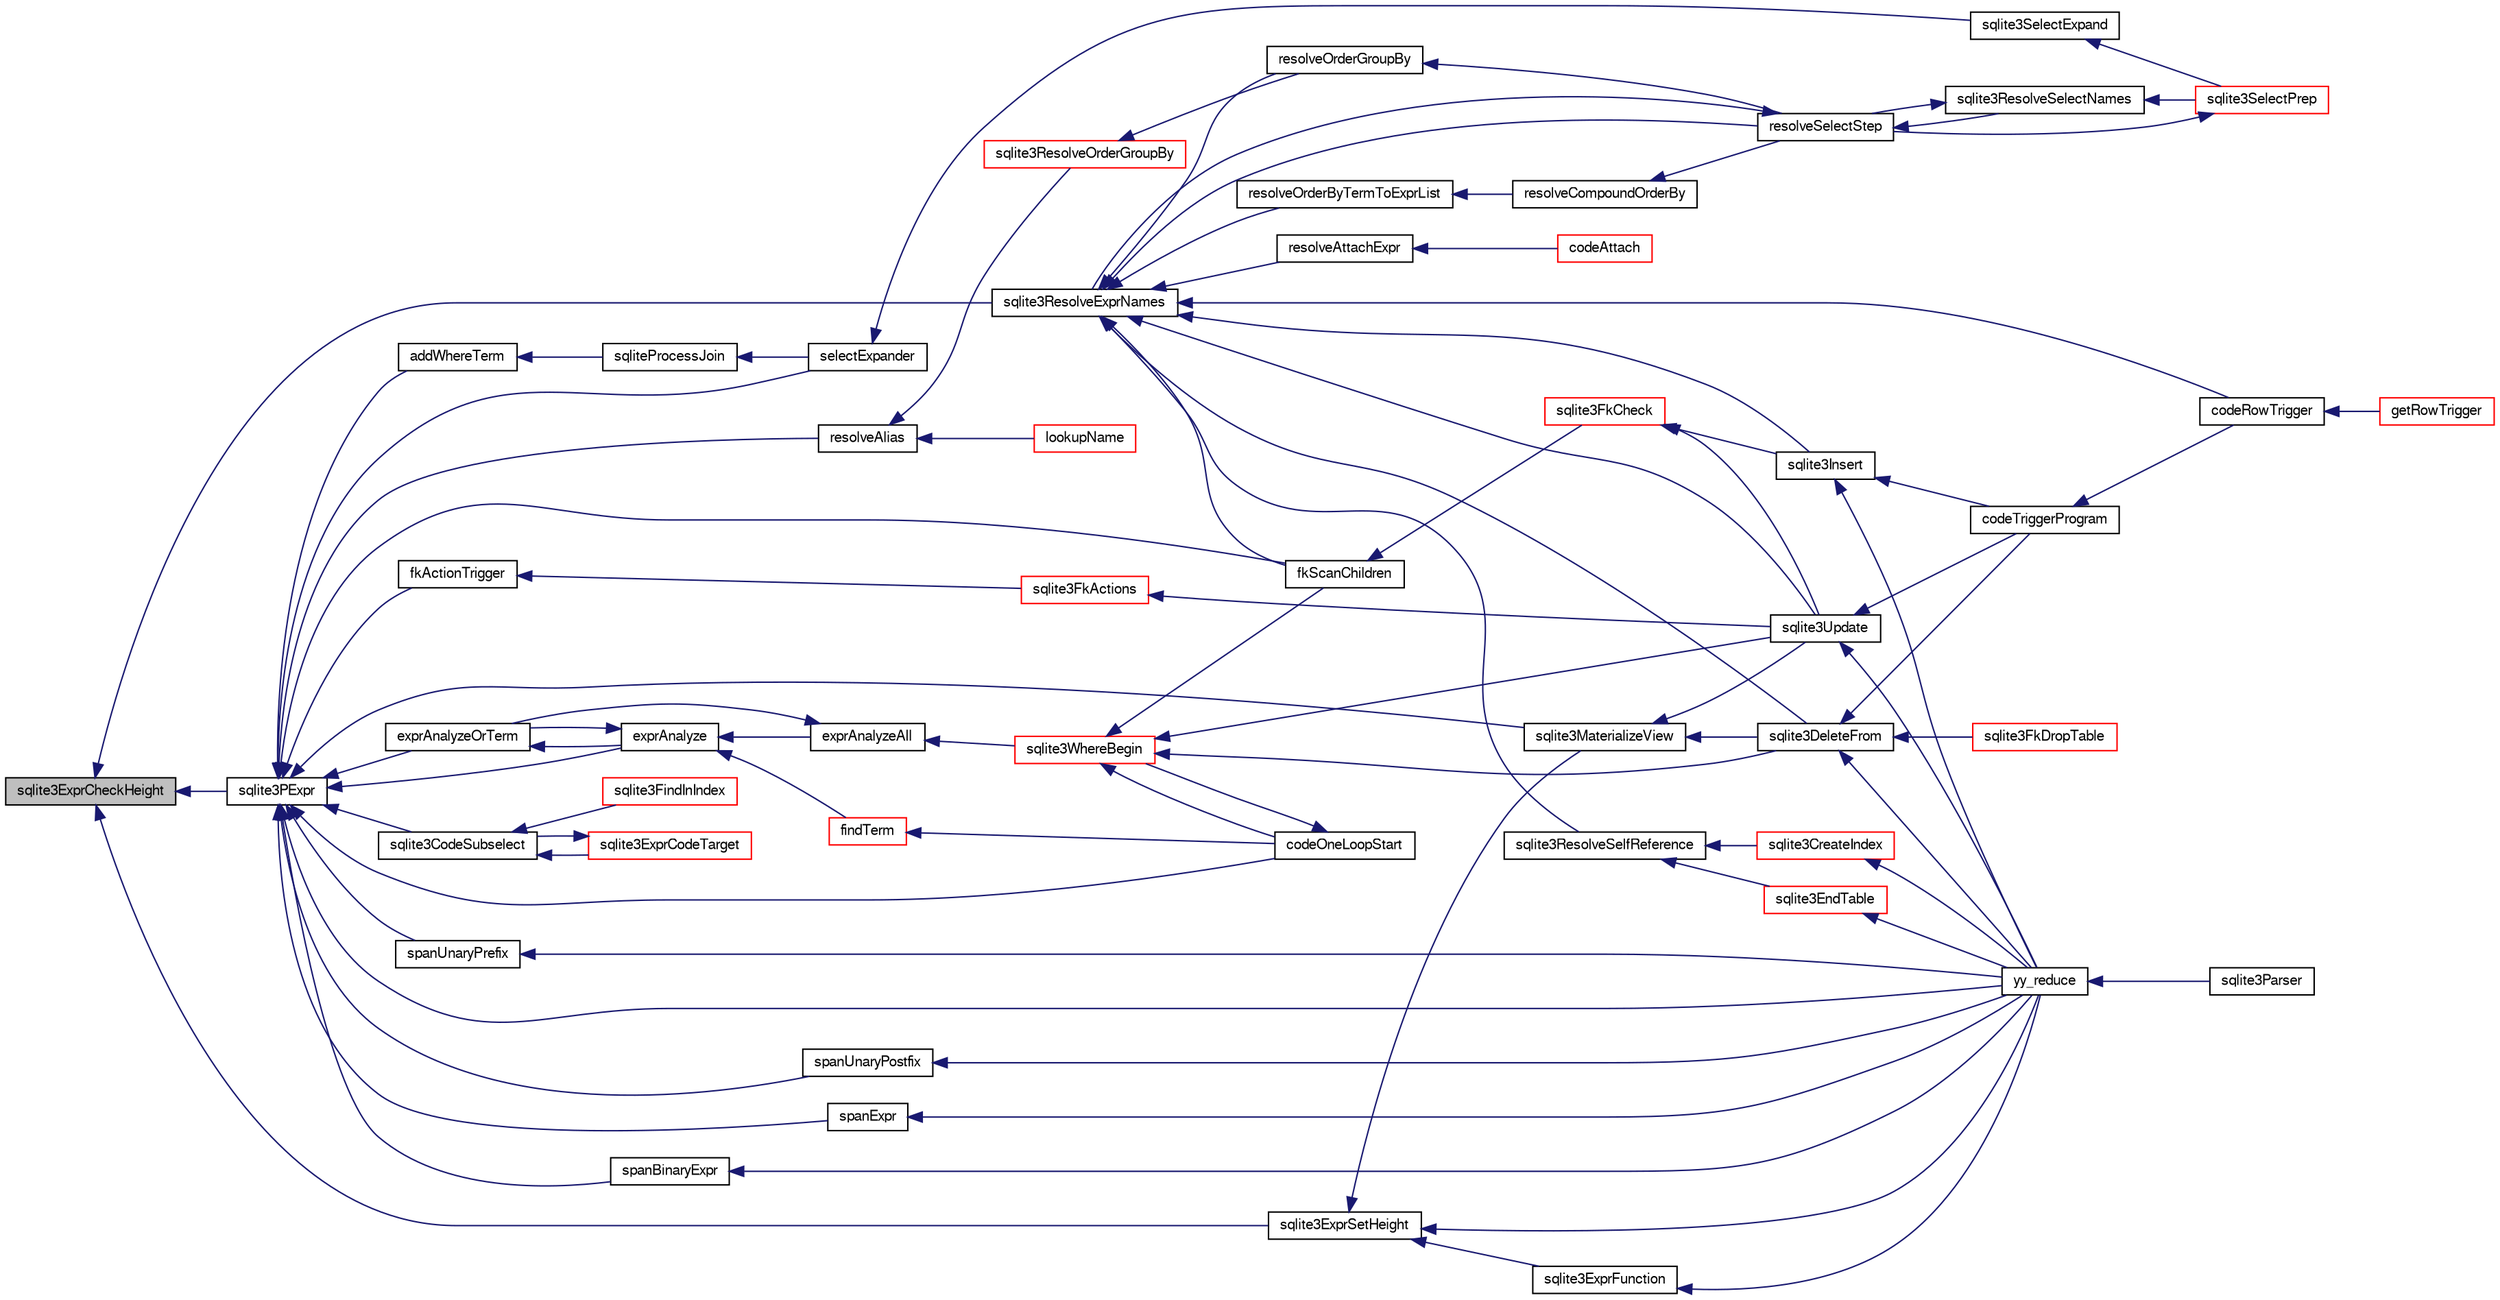 digraph "sqlite3ExprCheckHeight"
{
  edge [fontname="FreeSans",fontsize="10",labelfontname="FreeSans",labelfontsize="10"];
  node [fontname="FreeSans",fontsize="10",shape=record];
  rankdir="LR";
  Node516339 [label="sqlite3ExprCheckHeight",height=0.2,width=0.4,color="black", fillcolor="grey75", style="filled", fontcolor="black"];
  Node516339 -> Node516340 [dir="back",color="midnightblue",fontsize="10",style="solid",fontname="FreeSans"];
  Node516340 [label="sqlite3ResolveExprNames",height=0.2,width=0.4,color="black", fillcolor="white", style="filled",URL="$sqlite3_8c.html#a537cf717a3f847807d3a3fd65da636ad"];
  Node516340 -> Node516341 [dir="back",color="midnightblue",fontsize="10",style="solid",fontname="FreeSans"];
  Node516341 [label="resolveOrderByTermToExprList",height=0.2,width=0.4,color="black", fillcolor="white", style="filled",URL="$sqlite3_8c.html#ac7f7eabdc769257622ad90aac3e02fe6"];
  Node516341 -> Node516342 [dir="back",color="midnightblue",fontsize="10",style="solid",fontname="FreeSans"];
  Node516342 [label="resolveCompoundOrderBy",height=0.2,width=0.4,color="black", fillcolor="white", style="filled",URL="$sqlite3_8c.html#a462c5aa49cfd6aad6a92fa60ddefc569"];
  Node516342 -> Node516343 [dir="back",color="midnightblue",fontsize="10",style="solid",fontname="FreeSans"];
  Node516343 [label="resolveSelectStep",height=0.2,width=0.4,color="black", fillcolor="white", style="filled",URL="$sqlite3_8c.html#a0b9015a9e505c63fd104dcbad672c814"];
  Node516343 -> Node516340 [dir="back",color="midnightblue",fontsize="10",style="solid",fontname="FreeSans"];
  Node516343 -> Node516344 [dir="back",color="midnightblue",fontsize="10",style="solid",fontname="FreeSans"];
  Node516344 [label="sqlite3ResolveSelectNames",height=0.2,width=0.4,color="black", fillcolor="white", style="filled",URL="$sqlite3_8c.html#a0cf10c480643b1ab9eaa02056a400734"];
  Node516344 -> Node516343 [dir="back",color="midnightblue",fontsize="10",style="solid",fontname="FreeSans"];
  Node516344 -> Node516345 [dir="back",color="midnightblue",fontsize="10",style="solid",fontname="FreeSans"];
  Node516345 [label="sqlite3SelectPrep",height=0.2,width=0.4,color="red", fillcolor="white", style="filled",URL="$sqlite3_8c.html#aa4385bd53c0a43dea72fbc23cc78e1c6"];
  Node516345 -> Node516343 [dir="back",color="midnightblue",fontsize="10",style="solid",fontname="FreeSans"];
  Node516340 -> Node516421 [dir="back",color="midnightblue",fontsize="10",style="solid",fontname="FreeSans"];
  Node516421 [label="resolveOrderGroupBy",height=0.2,width=0.4,color="black", fillcolor="white", style="filled",URL="$sqlite3_8c.html#a4dc8ed6177a5de887eae1010992e3d00"];
  Node516421 -> Node516343 [dir="back",color="midnightblue",fontsize="10",style="solid",fontname="FreeSans"];
  Node516340 -> Node516343 [dir="back",color="midnightblue",fontsize="10",style="solid",fontname="FreeSans"];
  Node516340 -> Node516422 [dir="back",color="midnightblue",fontsize="10",style="solid",fontname="FreeSans"];
  Node516422 [label="sqlite3ResolveSelfReference",height=0.2,width=0.4,color="black", fillcolor="white", style="filled",URL="$sqlite3_8c.html#ab524095a849de78f8728167d19336094"];
  Node516422 -> Node516347 [dir="back",color="midnightblue",fontsize="10",style="solid",fontname="FreeSans"];
  Node516347 [label="sqlite3EndTable",height=0.2,width=0.4,color="red", fillcolor="white", style="filled",URL="$sqlite3_8c.html#a7b5f2c66c0f0b6f819d970ca389768b0"];
  Node516347 -> Node516349 [dir="back",color="midnightblue",fontsize="10",style="solid",fontname="FreeSans"];
  Node516349 [label="yy_reduce",height=0.2,width=0.4,color="black", fillcolor="white", style="filled",URL="$sqlite3_8c.html#a7c419a9b25711c666a9a2449ef377f14"];
  Node516349 -> Node516350 [dir="back",color="midnightblue",fontsize="10",style="solid",fontname="FreeSans"];
  Node516350 [label="sqlite3Parser",height=0.2,width=0.4,color="black", fillcolor="white", style="filled",URL="$sqlite3_8c.html#a0327d71a5fabe0b6a343d78a2602e72a"];
  Node516422 -> Node516381 [dir="back",color="midnightblue",fontsize="10",style="solid",fontname="FreeSans"];
  Node516381 [label="sqlite3CreateIndex",height=0.2,width=0.4,color="red", fillcolor="white", style="filled",URL="$sqlite3_8c.html#a8dbe5e590ab6c58a8c45f34f7c81e825"];
  Node516381 -> Node516349 [dir="back",color="midnightblue",fontsize="10",style="solid",fontname="FreeSans"];
  Node516340 -> Node516423 [dir="back",color="midnightblue",fontsize="10",style="solid",fontname="FreeSans"];
  Node516423 [label="resolveAttachExpr",height=0.2,width=0.4,color="black", fillcolor="white", style="filled",URL="$sqlite3_8c.html#a2b0ae2ee3fae38ccc805f582a9ce38f5"];
  Node516423 -> Node516396 [dir="back",color="midnightblue",fontsize="10",style="solid",fontname="FreeSans"];
  Node516396 [label="codeAttach",height=0.2,width=0.4,color="red", fillcolor="white", style="filled",URL="$sqlite3_8c.html#ade4e9e30d828a19c191fdcb098676d5b"];
  Node516340 -> Node516354 [dir="back",color="midnightblue",fontsize="10",style="solid",fontname="FreeSans"];
  Node516354 [label="sqlite3DeleteFrom",height=0.2,width=0.4,color="black", fillcolor="white", style="filled",URL="$sqlite3_8c.html#ab9b4b45349188b49eabb23f94608a091"];
  Node516354 -> Node516355 [dir="back",color="midnightblue",fontsize="10",style="solid",fontname="FreeSans"];
  Node516355 [label="sqlite3FkDropTable",height=0.2,width=0.4,color="red", fillcolor="white", style="filled",URL="$sqlite3_8c.html#a1218c6fc74e89152ceaa4760e82f5ef9"];
  Node516354 -> Node516356 [dir="back",color="midnightblue",fontsize="10",style="solid",fontname="FreeSans"];
  Node516356 [label="codeTriggerProgram",height=0.2,width=0.4,color="black", fillcolor="white", style="filled",URL="$sqlite3_8c.html#a120801f59d9281d201d2ff4b2606836e"];
  Node516356 -> Node516357 [dir="back",color="midnightblue",fontsize="10",style="solid",fontname="FreeSans"];
  Node516357 [label="codeRowTrigger",height=0.2,width=0.4,color="black", fillcolor="white", style="filled",URL="$sqlite3_8c.html#a463cea5aaaf388b560b206570a0022fc"];
  Node516357 -> Node516358 [dir="back",color="midnightblue",fontsize="10",style="solid",fontname="FreeSans"];
  Node516358 [label="getRowTrigger",height=0.2,width=0.4,color="red", fillcolor="white", style="filled",URL="$sqlite3_8c.html#a69626ef20b540d1a2b19cf56f3f45689"];
  Node516354 -> Node516349 [dir="back",color="midnightblue",fontsize="10",style="solid",fontname="FreeSans"];
  Node516340 -> Node516390 [dir="back",color="midnightblue",fontsize="10",style="solid",fontname="FreeSans"];
  Node516390 [label="fkScanChildren",height=0.2,width=0.4,color="black", fillcolor="white", style="filled",URL="$sqlite3_8c.html#a67c9dcb484336b3155e7a82a037d4691"];
  Node516390 -> Node516391 [dir="back",color="midnightblue",fontsize="10",style="solid",fontname="FreeSans"];
  Node516391 [label="sqlite3FkCheck",height=0.2,width=0.4,color="red", fillcolor="white", style="filled",URL="$sqlite3_8c.html#aa38fb76c7d6f48f19772877a41703b92"];
  Node516391 -> Node516363 [dir="back",color="midnightblue",fontsize="10",style="solid",fontname="FreeSans"];
  Node516363 [label="sqlite3Insert",height=0.2,width=0.4,color="black", fillcolor="white", style="filled",URL="$sqlite3_8c.html#a5b17c9c2000bae6bdff8e6be48d7dc2b"];
  Node516363 -> Node516356 [dir="back",color="midnightblue",fontsize="10",style="solid",fontname="FreeSans"];
  Node516363 -> Node516349 [dir="back",color="midnightblue",fontsize="10",style="solid",fontname="FreeSans"];
  Node516391 -> Node516364 [dir="back",color="midnightblue",fontsize="10",style="solid",fontname="FreeSans"];
  Node516364 [label="sqlite3Update",height=0.2,width=0.4,color="black", fillcolor="white", style="filled",URL="$sqlite3_8c.html#ac5aa67c46e8cc8174566fabe6809fafa"];
  Node516364 -> Node516356 [dir="back",color="midnightblue",fontsize="10",style="solid",fontname="FreeSans"];
  Node516364 -> Node516349 [dir="back",color="midnightblue",fontsize="10",style="solid",fontname="FreeSans"];
  Node516340 -> Node516363 [dir="back",color="midnightblue",fontsize="10",style="solid",fontname="FreeSans"];
  Node516340 -> Node516357 [dir="back",color="midnightblue",fontsize="10",style="solid",fontname="FreeSans"];
  Node516340 -> Node516364 [dir="back",color="midnightblue",fontsize="10",style="solid",fontname="FreeSans"];
  Node516339 -> Node516424 [dir="back",color="midnightblue",fontsize="10",style="solid",fontname="FreeSans"];
  Node516424 [label="sqlite3ExprSetHeight",height=0.2,width=0.4,color="black", fillcolor="white", style="filled",URL="$sqlite3_8c.html#a13b3a0dad14aade87dda457f850a9748"];
  Node516424 -> Node516425 [dir="back",color="midnightblue",fontsize="10",style="solid",fontname="FreeSans"];
  Node516425 [label="sqlite3ExprFunction",height=0.2,width=0.4,color="black", fillcolor="white", style="filled",URL="$sqlite3_8c.html#a5b2b92c48e6cc86ac8f648d87e228fc7"];
  Node516425 -> Node516349 [dir="back",color="midnightblue",fontsize="10",style="solid",fontname="FreeSans"];
  Node516424 -> Node516419 [dir="back",color="midnightblue",fontsize="10",style="solid",fontname="FreeSans"];
  Node516419 [label="sqlite3MaterializeView",height=0.2,width=0.4,color="black", fillcolor="white", style="filled",URL="$sqlite3_8c.html#a4557984b0b75f998fb0c3f231c9b1def"];
  Node516419 -> Node516354 [dir="back",color="midnightblue",fontsize="10",style="solid",fontname="FreeSans"];
  Node516419 -> Node516364 [dir="back",color="midnightblue",fontsize="10",style="solid",fontname="FreeSans"];
  Node516424 -> Node516349 [dir="back",color="midnightblue",fontsize="10",style="solid",fontname="FreeSans"];
  Node516339 -> Node516426 [dir="back",color="midnightblue",fontsize="10",style="solid",fontname="FreeSans"];
  Node516426 [label="sqlite3PExpr",height=0.2,width=0.4,color="black", fillcolor="white", style="filled",URL="$sqlite3_8c.html#a56670a96a4ad8449466fea3449f71c57"];
  Node516426 -> Node516427 [dir="back",color="midnightblue",fontsize="10",style="solid",fontname="FreeSans"];
  Node516427 [label="resolveAlias",height=0.2,width=0.4,color="black", fillcolor="white", style="filled",URL="$sqlite3_8c.html#af5aa683bef5c0eff80a792aa8a968167"];
  Node516427 -> Node516428 [dir="back",color="midnightblue",fontsize="10",style="solid",fontname="FreeSans"];
  Node516428 [label="lookupName",height=0.2,width=0.4,color="red", fillcolor="white", style="filled",URL="$sqlite3_8c.html#a9ee032f52b5e8bb82a72b574af904999"];
  Node516427 -> Node516430 [dir="back",color="midnightblue",fontsize="10",style="solid",fontname="FreeSans"];
  Node516430 [label="sqlite3ResolveOrderGroupBy",height=0.2,width=0.4,color="red", fillcolor="white", style="filled",URL="$sqlite3_8c.html#a2a1f1cd476b6007d2b2b0a9160dfb1eb"];
  Node516430 -> Node516421 [dir="back",color="midnightblue",fontsize="10",style="solid",fontname="FreeSans"];
  Node516426 -> Node516371 [dir="back",color="midnightblue",fontsize="10",style="solid",fontname="FreeSans"];
  Node516371 [label="sqlite3CodeSubselect",height=0.2,width=0.4,color="black", fillcolor="white", style="filled",URL="$sqlite3_8c.html#aa69b46d2204a1d1b110107a1be12ee0c"];
  Node516371 -> Node516372 [dir="back",color="midnightblue",fontsize="10",style="solid",fontname="FreeSans"];
  Node516372 [label="sqlite3FindInIndex",height=0.2,width=0.4,color="red", fillcolor="white", style="filled",URL="$sqlite3_8c.html#af7d8c56ab0231f44bb5f87b3fafeffb2"];
  Node516371 -> Node516374 [dir="back",color="midnightblue",fontsize="10",style="solid",fontname="FreeSans"];
  Node516374 [label="sqlite3ExprCodeTarget",height=0.2,width=0.4,color="red", fillcolor="white", style="filled",URL="$sqlite3_8c.html#a4f308397a0a3ed299ed31aaa1ae2a293"];
  Node516374 -> Node516371 [dir="back",color="midnightblue",fontsize="10",style="solid",fontname="FreeSans"];
  Node516426 -> Node516419 [dir="back",color="midnightblue",fontsize="10",style="solid",fontname="FreeSans"];
  Node516426 -> Node516390 [dir="back",color="midnightblue",fontsize="10",style="solid",fontname="FreeSans"];
  Node516426 -> Node516431 [dir="back",color="midnightblue",fontsize="10",style="solid",fontname="FreeSans"];
  Node516431 [label="fkActionTrigger",height=0.2,width=0.4,color="black", fillcolor="white", style="filled",URL="$sqlite3_8c.html#a45d66e3277860bacad58eb6296680c8e"];
  Node516431 -> Node516360 [dir="back",color="midnightblue",fontsize="10",style="solid",fontname="FreeSans"];
  Node516360 [label="sqlite3FkActions",height=0.2,width=0.4,color="red", fillcolor="white", style="filled",URL="$sqlite3_8c.html#a39159bd1623724946c22355ba7f3ef90"];
  Node516360 -> Node516364 [dir="back",color="midnightblue",fontsize="10",style="solid",fontname="FreeSans"];
  Node516426 -> Node516432 [dir="back",color="midnightblue",fontsize="10",style="solid",fontname="FreeSans"];
  Node516432 [label="addWhereTerm",height=0.2,width=0.4,color="black", fillcolor="white", style="filled",URL="$sqlite3_8c.html#a916438f860daaffa479b734432cbdf25"];
  Node516432 -> Node516433 [dir="back",color="midnightblue",fontsize="10",style="solid",fontname="FreeSans"];
  Node516433 [label="sqliteProcessJoin",height=0.2,width=0.4,color="black", fillcolor="white", style="filled",URL="$sqlite3_8c.html#a4c90acd601941efc455f7b09a7f9d6a9"];
  Node516433 -> Node516368 [dir="back",color="midnightblue",fontsize="10",style="solid",fontname="FreeSans"];
  Node516368 [label="selectExpander",height=0.2,width=0.4,color="black", fillcolor="white", style="filled",URL="$sqlite3_8c.html#abee977318fbf74531340c6e41b0ca953"];
  Node516368 -> Node516369 [dir="back",color="midnightblue",fontsize="10",style="solid",fontname="FreeSans"];
  Node516369 [label="sqlite3SelectExpand",height=0.2,width=0.4,color="black", fillcolor="white", style="filled",URL="$sqlite3_8c.html#ae55acd1d8219505e629c2148950fa3de"];
  Node516369 -> Node516345 [dir="back",color="midnightblue",fontsize="10",style="solid",fontname="FreeSans"];
  Node516426 -> Node516368 [dir="back",color="midnightblue",fontsize="10",style="solid",fontname="FreeSans"];
  Node516426 -> Node516416 [dir="back",color="midnightblue",fontsize="10",style="solid",fontname="FreeSans"];
  Node516416 [label="exprAnalyzeOrTerm",height=0.2,width=0.4,color="black", fillcolor="white", style="filled",URL="$sqlite3_8c.html#ab95cabd8b51cb2291b5bef0c4a3776d2"];
  Node516416 -> Node516409 [dir="back",color="midnightblue",fontsize="10",style="solid",fontname="FreeSans"];
  Node516409 [label="exprAnalyze",height=0.2,width=0.4,color="black", fillcolor="white", style="filled",URL="$sqlite3_8c.html#acb10e48c9a4184a4edd9bfd5b14ad0b7"];
  Node516409 -> Node516410 [dir="back",color="midnightblue",fontsize="10",style="solid",fontname="FreeSans"];
  Node516410 [label="findTerm",height=0.2,width=0.4,color="red", fillcolor="white", style="filled",URL="$sqlite3_8c.html#af26eb1eed85001fcf29fa189b631ac4b"];
  Node516410 -> Node516392 [dir="back",color="midnightblue",fontsize="10",style="solid",fontname="FreeSans"];
  Node516392 [label="codeOneLoopStart",height=0.2,width=0.4,color="black", fillcolor="white", style="filled",URL="$sqlite3_8c.html#aa868875120b151c169cc79139ed6e008"];
  Node516392 -> Node516389 [dir="back",color="midnightblue",fontsize="10",style="solid",fontname="FreeSans"];
  Node516389 [label="sqlite3WhereBegin",height=0.2,width=0.4,color="red", fillcolor="white", style="filled",URL="$sqlite3_8c.html#acad049f5c9a96a8118cffd5e5ce89f7c"];
  Node516389 -> Node516354 [dir="back",color="midnightblue",fontsize="10",style="solid",fontname="FreeSans"];
  Node516389 -> Node516390 [dir="back",color="midnightblue",fontsize="10",style="solid",fontname="FreeSans"];
  Node516389 -> Node516364 [dir="back",color="midnightblue",fontsize="10",style="solid",fontname="FreeSans"];
  Node516389 -> Node516392 [dir="back",color="midnightblue",fontsize="10",style="solid",fontname="FreeSans"];
  Node516409 -> Node516415 [dir="back",color="midnightblue",fontsize="10",style="solid",fontname="FreeSans"];
  Node516415 [label="exprAnalyzeAll",height=0.2,width=0.4,color="black", fillcolor="white", style="filled",URL="$sqlite3_8c.html#a2e7a957af98e240fa68e34d6ff639437"];
  Node516415 -> Node516416 [dir="back",color="midnightblue",fontsize="10",style="solid",fontname="FreeSans"];
  Node516415 -> Node516389 [dir="back",color="midnightblue",fontsize="10",style="solid",fontname="FreeSans"];
  Node516409 -> Node516416 [dir="back",color="midnightblue",fontsize="10",style="solid",fontname="FreeSans"];
  Node516426 -> Node516409 [dir="back",color="midnightblue",fontsize="10",style="solid",fontname="FreeSans"];
  Node516426 -> Node516392 [dir="back",color="midnightblue",fontsize="10",style="solid",fontname="FreeSans"];
  Node516426 -> Node516434 [dir="back",color="midnightblue",fontsize="10",style="solid",fontname="FreeSans"];
  Node516434 [label="spanExpr",height=0.2,width=0.4,color="black", fillcolor="white", style="filled",URL="$sqlite3_8c.html#a6e0f4c0a51ae37b7365cb93d14e5f152"];
  Node516434 -> Node516349 [dir="back",color="midnightblue",fontsize="10",style="solid",fontname="FreeSans"];
  Node516426 -> Node516435 [dir="back",color="midnightblue",fontsize="10",style="solid",fontname="FreeSans"];
  Node516435 [label="spanBinaryExpr",height=0.2,width=0.4,color="black", fillcolor="white", style="filled",URL="$sqlite3_8c.html#a95b622ad163a00b80796b5642d0110b3"];
  Node516435 -> Node516349 [dir="back",color="midnightblue",fontsize="10",style="solid",fontname="FreeSans"];
  Node516426 -> Node516436 [dir="back",color="midnightblue",fontsize="10",style="solid",fontname="FreeSans"];
  Node516436 [label="spanUnaryPostfix",height=0.2,width=0.4,color="black", fillcolor="white", style="filled",URL="$sqlite3_8c.html#ad341e622f6189a86564d1ca23d09fafb"];
  Node516436 -> Node516349 [dir="back",color="midnightblue",fontsize="10",style="solid",fontname="FreeSans"];
  Node516426 -> Node516437 [dir="back",color="midnightblue",fontsize="10",style="solid",fontname="FreeSans"];
  Node516437 [label="spanUnaryPrefix",height=0.2,width=0.4,color="black", fillcolor="white", style="filled",URL="$sqlite3_8c.html#a12a8a3390395929d23d5201edf58390d"];
  Node516437 -> Node516349 [dir="back",color="midnightblue",fontsize="10",style="solid",fontname="FreeSans"];
  Node516426 -> Node516349 [dir="back",color="midnightblue",fontsize="10",style="solid",fontname="FreeSans"];
}

